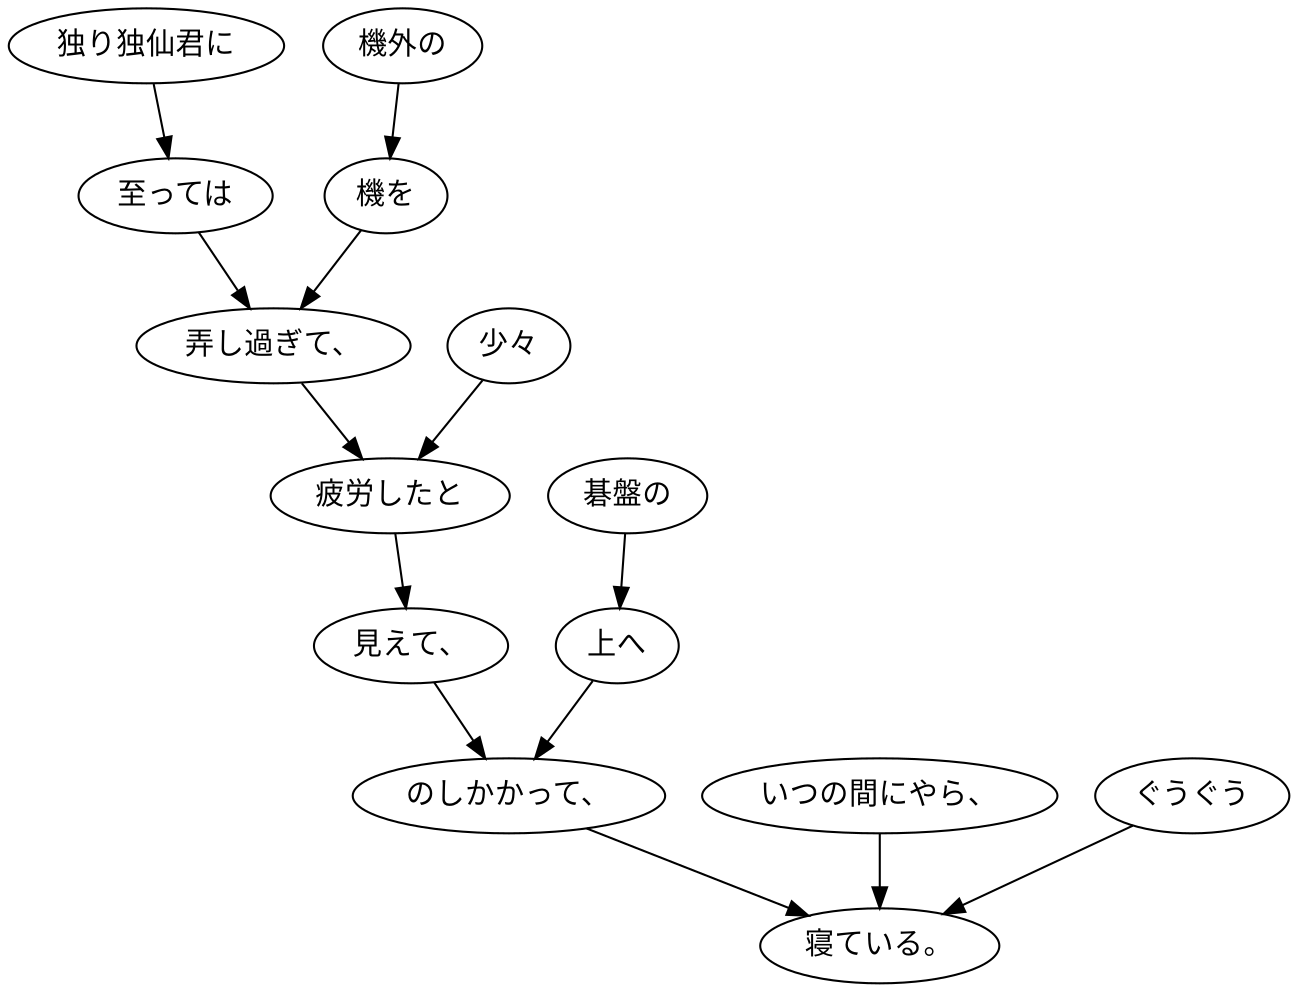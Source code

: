 digraph graph8229 {
	node0 [label="独り独仙君に"];
	node1 [label="至っては"];
	node2 [label="機外の"];
	node3 [label="機を"];
	node4 [label="弄し過ぎて、"];
	node5 [label="少々"];
	node6 [label="疲労したと"];
	node7 [label="見えて、"];
	node8 [label="碁盤の"];
	node9 [label="上へ"];
	node10 [label="のしかかって、"];
	node11 [label="いつの間にやら、"];
	node12 [label="ぐうぐう"];
	node13 [label="寝ている。"];
	node0 -> node1;
	node1 -> node4;
	node2 -> node3;
	node3 -> node4;
	node4 -> node6;
	node5 -> node6;
	node6 -> node7;
	node7 -> node10;
	node8 -> node9;
	node9 -> node10;
	node10 -> node13;
	node11 -> node13;
	node12 -> node13;
}

